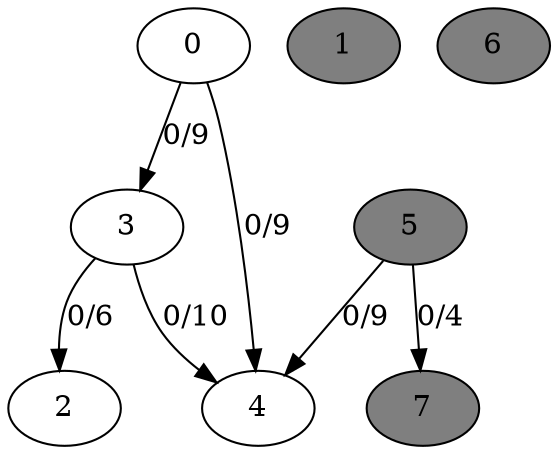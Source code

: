 digraph G {
	0[style=filled fillcolor=grey100];
	0->3[label ="0/9"] ;
	0->4[label ="0/9"] ;
	1[style=filled fillcolor=grey50];
	2[style=filled fillcolor=grey100];
	3[style=filled fillcolor=grey100];
	3->2[label ="0/6"] ;
	3->4[label ="0/10"] ;
	4[style=filled fillcolor=grey100];
	5[style=filled fillcolor=grey50];
	5->4[label ="0/9"] ;
	5->7[label ="0/4"] ;
	6[style=filled fillcolor=grey50];
	7[style=filled fillcolor=grey50];
}
